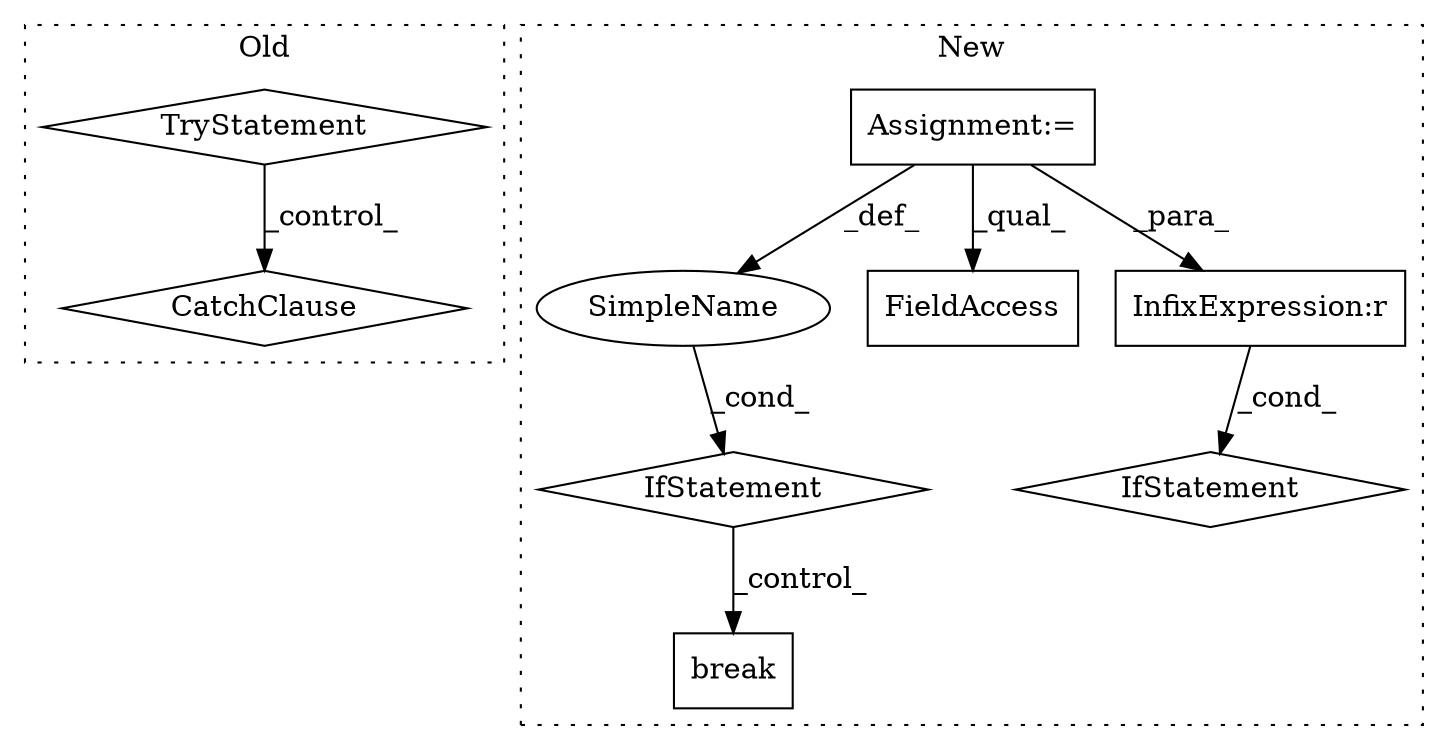 digraph G {
subgraph cluster0 {
1 [label="CatchClause" a="12" s="810,839" l="17,2" shape="diamond"];
3 [label="TryStatement" a="54" s="614" l="4" shape="diamond"];
label = "Old";
style="dotted";
}
subgraph cluster1 {
2 [label="break" a="10" s="883" l="6" shape="box"];
4 [label="IfStatement" a="25" s="830,848" l="4,2" shape="diamond"];
5 [label="SimpleName" a="42" s="" l="" shape="ellipse"];
6 [label="Assignment:=" a="7" s="704,818" l="57,2" shape="box"];
7 [label="FieldAccess" a="22" s="834" l="6" shape="box"];
8 [label="IfStatement" a="25" s="914,933" l="4,2" shape="diamond"];
9 [label="InfixExpression:r" a="27" s="925" l="4" shape="box"];
label = "New";
style="dotted";
}
3 -> 1 [label="_control_"];
4 -> 2 [label="_control_"];
5 -> 4 [label="_cond_"];
6 -> 5 [label="_def_"];
6 -> 9 [label="_para_"];
6 -> 7 [label="_qual_"];
9 -> 8 [label="_cond_"];
}
